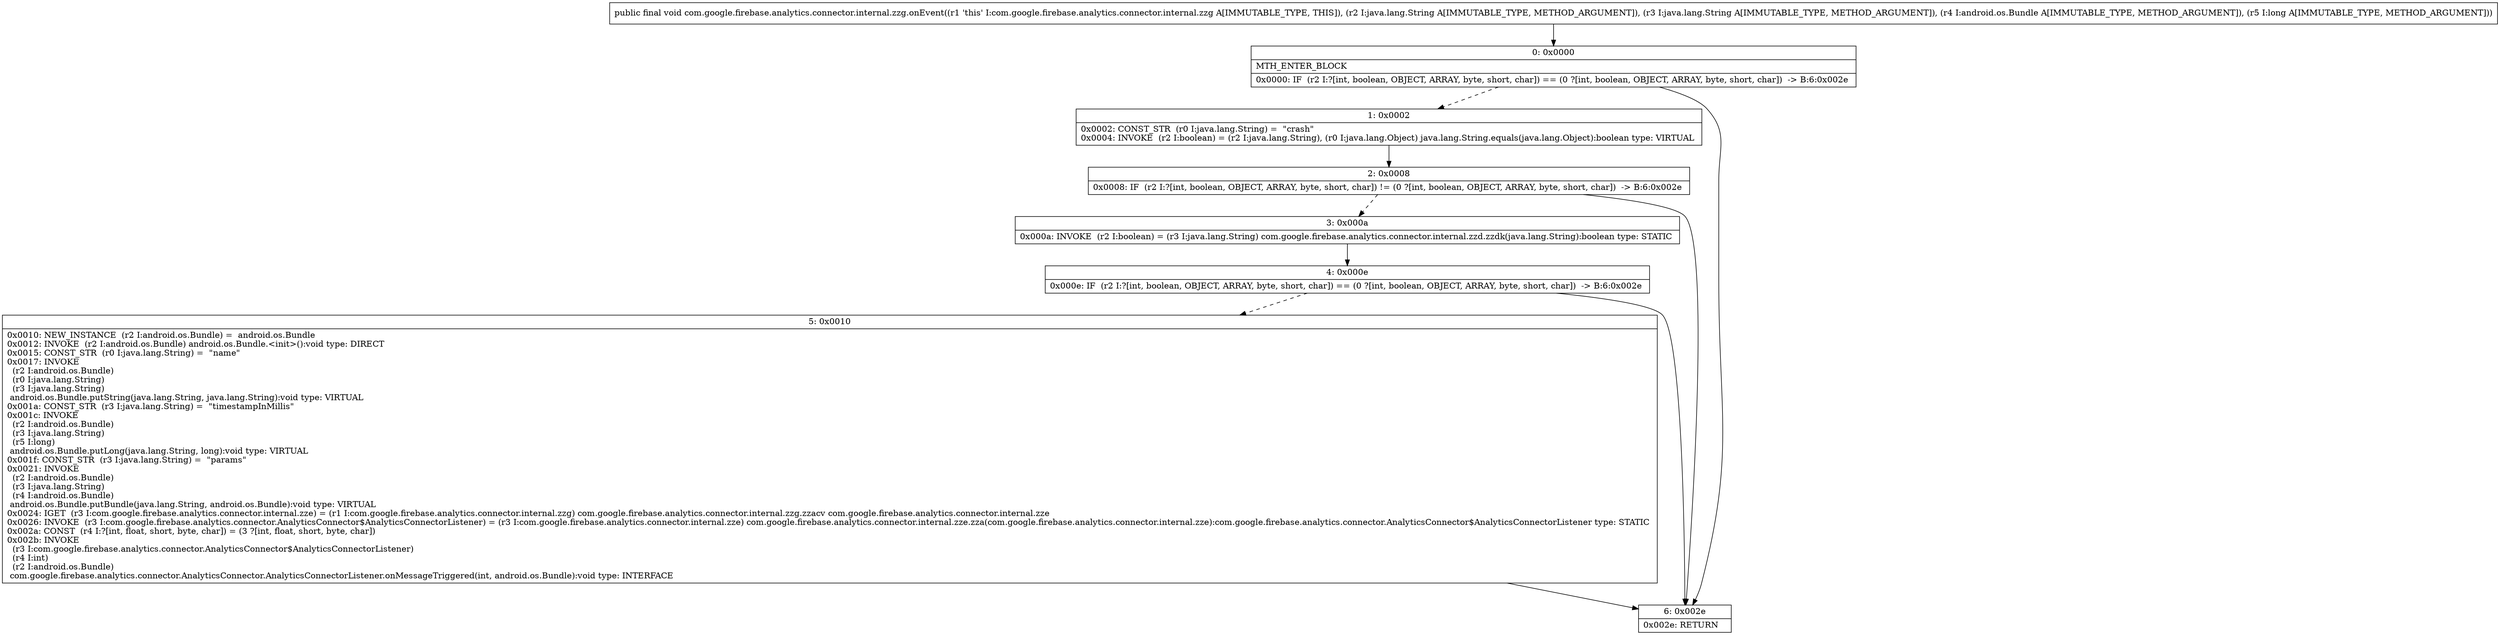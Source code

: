 digraph "CFG forcom.google.firebase.analytics.connector.internal.zzg.onEvent(Ljava\/lang\/String;Ljava\/lang\/String;Landroid\/os\/Bundle;J)V" {
Node_0 [shape=record,label="{0\:\ 0x0000|MTH_ENTER_BLOCK\l|0x0000: IF  (r2 I:?[int, boolean, OBJECT, ARRAY, byte, short, char]) == (0 ?[int, boolean, OBJECT, ARRAY, byte, short, char])  \-\> B:6:0x002e \l}"];
Node_1 [shape=record,label="{1\:\ 0x0002|0x0002: CONST_STR  (r0 I:java.lang.String) =  \"crash\" \l0x0004: INVOKE  (r2 I:boolean) = (r2 I:java.lang.String), (r0 I:java.lang.Object) java.lang.String.equals(java.lang.Object):boolean type: VIRTUAL \l}"];
Node_2 [shape=record,label="{2\:\ 0x0008|0x0008: IF  (r2 I:?[int, boolean, OBJECT, ARRAY, byte, short, char]) != (0 ?[int, boolean, OBJECT, ARRAY, byte, short, char])  \-\> B:6:0x002e \l}"];
Node_3 [shape=record,label="{3\:\ 0x000a|0x000a: INVOKE  (r2 I:boolean) = (r3 I:java.lang.String) com.google.firebase.analytics.connector.internal.zzd.zzdk(java.lang.String):boolean type: STATIC \l}"];
Node_4 [shape=record,label="{4\:\ 0x000e|0x000e: IF  (r2 I:?[int, boolean, OBJECT, ARRAY, byte, short, char]) == (0 ?[int, boolean, OBJECT, ARRAY, byte, short, char])  \-\> B:6:0x002e \l}"];
Node_5 [shape=record,label="{5\:\ 0x0010|0x0010: NEW_INSTANCE  (r2 I:android.os.Bundle) =  android.os.Bundle \l0x0012: INVOKE  (r2 I:android.os.Bundle) android.os.Bundle.\<init\>():void type: DIRECT \l0x0015: CONST_STR  (r0 I:java.lang.String) =  \"name\" \l0x0017: INVOKE  \l  (r2 I:android.os.Bundle)\l  (r0 I:java.lang.String)\l  (r3 I:java.lang.String)\l android.os.Bundle.putString(java.lang.String, java.lang.String):void type: VIRTUAL \l0x001a: CONST_STR  (r3 I:java.lang.String) =  \"timestampInMillis\" \l0x001c: INVOKE  \l  (r2 I:android.os.Bundle)\l  (r3 I:java.lang.String)\l  (r5 I:long)\l android.os.Bundle.putLong(java.lang.String, long):void type: VIRTUAL \l0x001f: CONST_STR  (r3 I:java.lang.String) =  \"params\" \l0x0021: INVOKE  \l  (r2 I:android.os.Bundle)\l  (r3 I:java.lang.String)\l  (r4 I:android.os.Bundle)\l android.os.Bundle.putBundle(java.lang.String, android.os.Bundle):void type: VIRTUAL \l0x0024: IGET  (r3 I:com.google.firebase.analytics.connector.internal.zze) = (r1 I:com.google.firebase.analytics.connector.internal.zzg) com.google.firebase.analytics.connector.internal.zzg.zzacv com.google.firebase.analytics.connector.internal.zze \l0x0026: INVOKE  (r3 I:com.google.firebase.analytics.connector.AnalyticsConnector$AnalyticsConnectorListener) = (r3 I:com.google.firebase.analytics.connector.internal.zze) com.google.firebase.analytics.connector.internal.zze.zza(com.google.firebase.analytics.connector.internal.zze):com.google.firebase.analytics.connector.AnalyticsConnector$AnalyticsConnectorListener type: STATIC \l0x002a: CONST  (r4 I:?[int, float, short, byte, char]) = (3 ?[int, float, short, byte, char]) \l0x002b: INVOKE  \l  (r3 I:com.google.firebase.analytics.connector.AnalyticsConnector$AnalyticsConnectorListener)\l  (r4 I:int)\l  (r2 I:android.os.Bundle)\l com.google.firebase.analytics.connector.AnalyticsConnector.AnalyticsConnectorListener.onMessageTriggered(int, android.os.Bundle):void type: INTERFACE \l}"];
Node_6 [shape=record,label="{6\:\ 0x002e|0x002e: RETURN   \l}"];
MethodNode[shape=record,label="{public final void com.google.firebase.analytics.connector.internal.zzg.onEvent((r1 'this' I:com.google.firebase.analytics.connector.internal.zzg A[IMMUTABLE_TYPE, THIS]), (r2 I:java.lang.String A[IMMUTABLE_TYPE, METHOD_ARGUMENT]), (r3 I:java.lang.String A[IMMUTABLE_TYPE, METHOD_ARGUMENT]), (r4 I:android.os.Bundle A[IMMUTABLE_TYPE, METHOD_ARGUMENT]), (r5 I:long A[IMMUTABLE_TYPE, METHOD_ARGUMENT])) }"];
MethodNode -> Node_0;
Node_0 -> Node_1[style=dashed];
Node_0 -> Node_6;
Node_1 -> Node_2;
Node_2 -> Node_3[style=dashed];
Node_2 -> Node_6;
Node_3 -> Node_4;
Node_4 -> Node_5[style=dashed];
Node_4 -> Node_6;
Node_5 -> Node_6;
}


